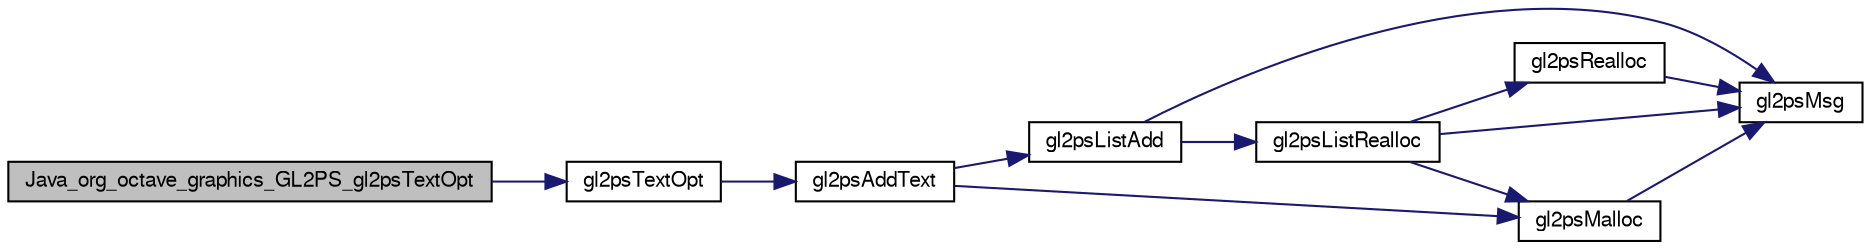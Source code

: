 digraph G
{
  edge [fontname="FreeSans",fontsize="10",labelfontname="FreeSans",labelfontsize="10"];
  node [fontname="FreeSans",fontsize="10",shape=record];
  rankdir="LR";
  Node1 [label="Java_org_octave_graphics_GL2PS_gl2psTextOpt",height=0.2,width=0.4,color="black", fillcolor="grey75", style="filled" fontcolor="black"];
  Node1 -> Node2 [color="midnightblue",fontsize="10",style="solid",fontname="FreeSans"];
  Node2 [label="gl2psTextOpt",height=0.2,width=0.4,color="black", fillcolor="white", style="filled",URL="$gl2ps_8c.html#aa45ccce2651d28665970c3ff881641cc"];
  Node2 -> Node3 [color="midnightblue",fontsize="10",style="solid",fontname="FreeSans"];
  Node3 [label="gl2psAddText",height=0.2,width=0.4,color="black", fillcolor="white", style="filled",URL="$gl2ps_8c.html#ad53c85678c720cdcefe2add3d4f5f084"];
  Node3 -> Node4 [color="midnightblue",fontsize="10",style="solid",fontname="FreeSans"];
  Node4 [label="gl2psListAdd",height=0.2,width=0.4,color="black", fillcolor="white", style="filled",URL="$gl2ps_8c.html#ac6854212b14c712b8866abe23ff3e329"];
  Node4 -> Node5 [color="midnightblue",fontsize="10",style="solid",fontname="FreeSans"];
  Node5 [label="gl2psListRealloc",height=0.2,width=0.4,color="black", fillcolor="white", style="filled",URL="$gl2ps_8c.html#ad60529307a4f9f99386e892d4a0879ed"];
  Node5 -> Node6 [color="midnightblue",fontsize="10",style="solid",fontname="FreeSans"];
  Node6 [label="gl2psMalloc",height=0.2,width=0.4,color="black", fillcolor="white", style="filled",URL="$gl2ps_8c.html#ae8687abe691957a70d1b0456015e2a4f"];
  Node6 -> Node7 [color="midnightblue",fontsize="10",style="solid",fontname="FreeSans"];
  Node7 [label="gl2psMsg",height=0.2,width=0.4,color="black", fillcolor="white", style="filled",URL="$gl2ps_8c.html#ab2b05dc9c0ad9b295309ef903218908c"];
  Node5 -> Node7 [color="midnightblue",fontsize="10",style="solid",fontname="FreeSans"];
  Node5 -> Node8 [color="midnightblue",fontsize="10",style="solid",fontname="FreeSans"];
  Node8 [label="gl2psRealloc",height=0.2,width=0.4,color="black", fillcolor="white", style="filled",URL="$gl2ps_8c.html#ad97a3884fd09ae984f539e0ebc59b9ed"];
  Node8 -> Node7 [color="midnightblue",fontsize="10",style="solid",fontname="FreeSans"];
  Node4 -> Node7 [color="midnightblue",fontsize="10",style="solid",fontname="FreeSans"];
  Node3 -> Node6 [color="midnightblue",fontsize="10",style="solid",fontname="FreeSans"];
}
